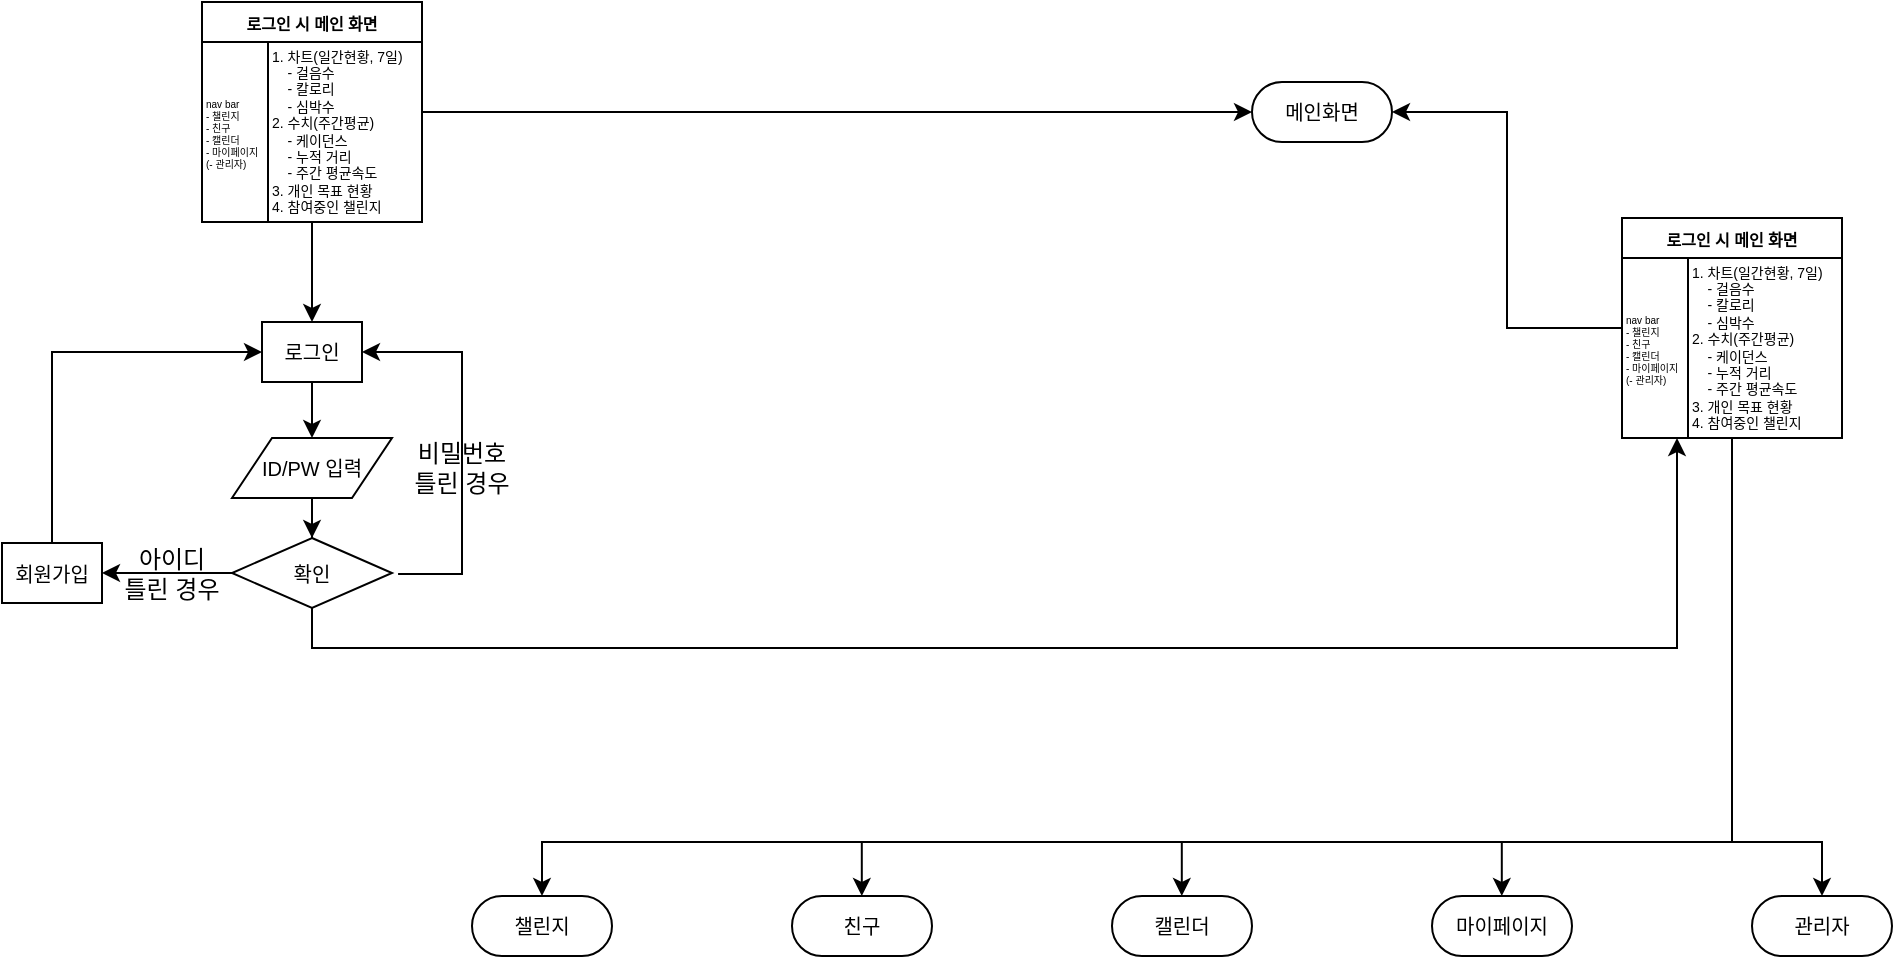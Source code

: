 <mxfile version="24.8.4">
  <diagram id="C5RBs43oDa-KdzZeNtuy" name="Page-1">
    <mxGraphModel dx="989" dy="538" grid="1" gridSize="10" guides="1" tooltips="1" connect="1" arrows="1" fold="1" page="1" pageScale="1" pageWidth="3300" pageHeight="4681" math="0" shadow="0">
      <root>
        <mxCell id="WIyWlLk6GJQsqaUBKTNV-0" />
        <mxCell id="WIyWlLk6GJQsqaUBKTNV-1" parent="WIyWlLk6GJQsqaUBKTNV-0" />
        <mxCell id="nzZ4FxFaHw3Rwc8KyCAv-1" value="&lt;span style=&quot;font-size: 10px;&quot;&gt;메인화면&lt;/span&gt;" style="html=1;dashed=0;whiteSpace=wrap;shape=mxgraph.dfd.start" vertex="1" parent="WIyWlLk6GJQsqaUBKTNV-1">
          <mxGeometry x="1685" y="60" width="70" height="30" as="geometry" />
        </mxCell>
        <mxCell id="nzZ4FxFaHw3Rwc8KyCAv-51" style="edgeStyle=orthogonalEdgeStyle;rounded=0;orthogonalLoop=1;jettySize=auto;html=1;exitX=0.5;exitY=0;exitDx=0;exitDy=0;entryX=0;entryY=0.5;entryDx=0;entryDy=0;" edge="1" parent="WIyWlLk6GJQsqaUBKTNV-1" source="nzZ4FxFaHw3Rwc8KyCAv-6" target="nzZ4FxFaHw3Rwc8KyCAv-7">
          <mxGeometry relative="1" as="geometry" />
        </mxCell>
        <mxCell id="nzZ4FxFaHw3Rwc8KyCAv-6" value="&lt;font size=&quot;1&quot;&gt;회원가입&lt;/font&gt;" style="rounded=0;whiteSpace=wrap;html=1;" vertex="1" parent="WIyWlLk6GJQsqaUBKTNV-1">
          <mxGeometry x="1060" y="290.5" width="50" height="30" as="geometry" />
        </mxCell>
        <mxCell id="nzZ4FxFaHw3Rwc8KyCAv-13" value="" style="edgeStyle=orthogonalEdgeStyle;rounded=0;orthogonalLoop=1;jettySize=auto;html=1;" edge="1" parent="WIyWlLk6GJQsqaUBKTNV-1" source="nzZ4FxFaHw3Rwc8KyCAv-7" target="nzZ4FxFaHw3Rwc8KyCAv-12">
          <mxGeometry relative="1" as="geometry" />
        </mxCell>
        <mxCell id="nzZ4FxFaHw3Rwc8KyCAv-7" value="&lt;font size=&quot;1&quot;&gt;로그인&lt;/font&gt;" style="rounded=0;whiteSpace=wrap;html=1;" vertex="1" parent="WIyWlLk6GJQsqaUBKTNV-1">
          <mxGeometry x="1190" y="180" width="50" height="30" as="geometry" />
        </mxCell>
        <mxCell id="nzZ4FxFaHw3Rwc8KyCAv-17" value="" style="edgeStyle=orthogonalEdgeStyle;rounded=0;orthogonalLoop=1;jettySize=auto;html=1;" edge="1" parent="WIyWlLk6GJQsqaUBKTNV-1" source="nzZ4FxFaHw3Rwc8KyCAv-12" target="nzZ4FxFaHw3Rwc8KyCAv-16">
          <mxGeometry relative="1" as="geometry" />
        </mxCell>
        <mxCell id="nzZ4FxFaHw3Rwc8KyCAv-12" value="&lt;font size=&quot;1&quot;&gt;ID/PW 입력&lt;/font&gt;" style="shape=parallelogram;perimeter=parallelogramPerimeter;whiteSpace=wrap;html=1;fixedSize=1;" vertex="1" parent="WIyWlLk6GJQsqaUBKTNV-1">
          <mxGeometry x="1175" y="238" width="80" height="30" as="geometry" />
        </mxCell>
        <mxCell id="nzZ4FxFaHw3Rwc8KyCAv-14" value="" style="endArrow=classic;html=1;rounded=0;entryX=1;entryY=0.5;entryDx=0;entryDy=0;exitX=1.038;exitY=0.514;exitDx=0;exitDy=0;exitPerimeter=0;" edge="1" parent="WIyWlLk6GJQsqaUBKTNV-1" source="nzZ4FxFaHw3Rwc8KyCAv-16" target="nzZ4FxFaHw3Rwc8KyCAv-7">
          <mxGeometry width="50" height="50" relative="1" as="geometry">
            <mxPoint x="1754" y="189" as="sourcePoint" />
            <mxPoint x="1724" y="188" as="targetPoint" />
            <Array as="points">
              <mxPoint x="1290" y="306" />
              <mxPoint x="1290" y="195" />
            </Array>
          </mxGeometry>
        </mxCell>
        <mxCell id="nzZ4FxFaHw3Rwc8KyCAv-15" value="비밀번호&lt;div&gt;틀린 경우&lt;/div&gt;" style="text;html=1;align=center;verticalAlign=middle;whiteSpace=wrap;rounded=0;" vertex="1" parent="WIyWlLk6GJQsqaUBKTNV-1">
          <mxGeometry x="1260" y="238" width="60" height="30" as="geometry" />
        </mxCell>
        <mxCell id="nzZ4FxFaHw3Rwc8KyCAv-50" style="edgeStyle=orthogonalEdgeStyle;rounded=0;orthogonalLoop=1;jettySize=auto;html=1;exitX=0;exitY=0.5;exitDx=0;exitDy=0;entryX=1;entryY=0.5;entryDx=0;entryDy=0;" edge="1" parent="WIyWlLk6GJQsqaUBKTNV-1" source="nzZ4FxFaHw3Rwc8KyCAv-16" target="nzZ4FxFaHw3Rwc8KyCAv-6">
          <mxGeometry relative="1" as="geometry" />
        </mxCell>
        <mxCell id="nzZ4FxFaHw3Rwc8KyCAv-56" style="edgeStyle=orthogonalEdgeStyle;rounded=0;orthogonalLoop=1;jettySize=auto;html=1;exitX=0.5;exitY=1;exitDx=0;exitDy=0;entryX=0.25;entryY=1;entryDx=0;entryDy=0;" edge="1" parent="WIyWlLk6GJQsqaUBKTNV-1" source="nzZ4FxFaHw3Rwc8KyCAv-16" target="nzZ4FxFaHw3Rwc8KyCAv-22">
          <mxGeometry relative="1" as="geometry" />
        </mxCell>
        <mxCell id="nzZ4FxFaHw3Rwc8KyCAv-16" value="&lt;font size=&quot;1&quot;&gt;확인&lt;/font&gt;" style="rhombus;whiteSpace=wrap;html=1;" vertex="1" parent="WIyWlLk6GJQsqaUBKTNV-1">
          <mxGeometry x="1175" y="288" width="80" height="35" as="geometry" />
        </mxCell>
        <mxCell id="nzZ4FxFaHw3Rwc8KyCAv-19" value="아이디&lt;div&gt;틀린 경우&lt;/div&gt;" style="text;html=1;align=center;verticalAlign=middle;whiteSpace=wrap;rounded=0;" vertex="1" parent="WIyWlLk6GJQsqaUBKTNV-1">
          <mxGeometry x="1115" y="290.5" width="60" height="30" as="geometry" />
        </mxCell>
        <mxCell id="nzZ4FxFaHw3Rwc8KyCAv-26" value="" style="edgeStyle=orthogonalEdgeStyle;rounded=0;orthogonalLoop=1;jettySize=auto;html=1;entryX=1;entryY=0.5;entryDx=0;entryDy=0;entryPerimeter=0;" edge="1" parent="WIyWlLk6GJQsqaUBKTNV-1" source="nzZ4FxFaHw3Rwc8KyCAv-22" target="nzZ4FxFaHw3Rwc8KyCAv-1">
          <mxGeometry relative="1" as="geometry" />
        </mxCell>
        <mxCell id="nzZ4FxFaHw3Rwc8KyCAv-59" style="edgeStyle=orthogonalEdgeStyle;rounded=0;orthogonalLoop=1;jettySize=auto;html=1;entryX=0.5;entryY=0.5;entryDx=0;entryDy=-15;entryPerimeter=0;" edge="1" parent="WIyWlLk6GJQsqaUBKTNV-1" source="nzZ4FxFaHw3Rwc8KyCAv-22" target="nzZ4FxFaHw3Rwc8KyCAv-37">
          <mxGeometry relative="1" as="geometry">
            <mxPoint x="1690" y="440" as="targetPoint" />
            <Array as="points">
              <mxPoint x="1925" y="440" />
              <mxPoint x="1970" y="440" />
            </Array>
          </mxGeometry>
        </mxCell>
        <mxCell id="nzZ4FxFaHw3Rwc8KyCAv-60" style="edgeStyle=orthogonalEdgeStyle;rounded=0;orthogonalLoop=1;jettySize=auto;html=1;exitX=0.5;exitY=1;exitDx=0;exitDy=0;" edge="1" parent="WIyWlLk6GJQsqaUBKTNV-1" source="nzZ4FxFaHw3Rwc8KyCAv-22" target="nzZ4FxFaHw3Rwc8KyCAv-35">
          <mxGeometry relative="1" as="geometry">
            <Array as="points">
              <mxPoint x="1925" y="440" />
              <mxPoint x="1330" y="440" />
            </Array>
          </mxGeometry>
        </mxCell>
        <mxCell id="nzZ4FxFaHw3Rwc8KyCAv-22" value="&lt;font style=&quot;font-size: 8px;&quot;&gt;로그인 시 메인 화면&lt;/font&gt;" style="swimlane;whiteSpace=wrap;html=1;startSize=20;" vertex="1" parent="WIyWlLk6GJQsqaUBKTNV-1">
          <mxGeometry x="1870" y="128" width="110" height="110" as="geometry" />
        </mxCell>
        <mxCell id="nzZ4FxFaHw3Rwc8KyCAv-23" value="&lt;font style=&quot;font-size: 7px;&quot;&gt;1. 차트(일간현황, 7일)&lt;/font&gt;&lt;div style=&quot;font-size: 7px;&quot;&gt;&lt;font style=&quot;font-size: 7px;&quot;&gt;&amp;nbsp; &amp;nbsp; - 걸음수&lt;/font&gt;&lt;/div&gt;&lt;div style=&quot;font-size: 7px;&quot;&gt;&lt;font style=&quot;font-size: 7px;&quot;&gt;&amp;nbsp; &amp;nbsp; - 칼로리&lt;/font&gt;&lt;/div&gt;&lt;div style=&quot;font-size: 7px;&quot;&gt;&lt;font style=&quot;font-size: 7px;&quot;&gt;&amp;nbsp; &amp;nbsp; - 심박수&lt;/font&gt;&lt;/div&gt;&lt;div style=&quot;font-size: 7px;&quot;&gt;&lt;font style=&quot;font-size: 7px;&quot;&gt;2. 수치(주간평균)&lt;/font&gt;&lt;/div&gt;&lt;div style=&quot;font-size: 7px;&quot;&gt;&lt;font style=&quot;font-size: 7px;&quot;&gt;&amp;nbsp; &amp;nbsp; - 케이던스&lt;/font&gt;&lt;/div&gt;&lt;div style=&quot;font-size: 7px;&quot;&gt;&lt;font style=&quot;font-size: 7px;&quot;&gt;&amp;nbsp; &amp;nbsp; - 누적 거리&lt;/font&gt;&lt;/div&gt;&lt;div style=&quot;font-size: 7px;&quot;&gt;&lt;font style=&quot;font-size: 7px;&quot;&gt;&amp;nbsp; &amp;nbsp; - 주간 평균속도&lt;/font&gt;&lt;/div&gt;&lt;div style=&quot;font-size: 7px;&quot;&gt;&lt;font style=&quot;font-size: 7px;&quot;&gt;3. 개인 목표 현황&lt;/font&gt;&lt;/div&gt;&lt;div style=&quot;font-size: 7px;&quot;&gt;&lt;font style=&quot;font-size: 7px;&quot;&gt;4. 참여중인 챌린지&lt;/font&gt;&lt;/div&gt;" style="text;html=1;align=left;verticalAlign=middle;whiteSpace=wrap;rounded=0;fontSize=7;" vertex="1" parent="nzZ4FxFaHw3Rwc8KyCAv-22">
          <mxGeometry x="33" y="23.5" width="80" height="82.5" as="geometry" />
        </mxCell>
        <mxCell id="nzZ4FxFaHw3Rwc8KyCAv-27" value="" style="endArrow=none;html=1;rounded=0;" edge="1" parent="nzZ4FxFaHw3Rwc8KyCAv-22">
          <mxGeometry width="50" height="50" relative="1" as="geometry">
            <mxPoint x="33" y="110" as="sourcePoint" />
            <mxPoint x="33" y="20" as="targetPoint" />
          </mxGeometry>
        </mxCell>
        <mxCell id="nzZ4FxFaHw3Rwc8KyCAv-28" value="nav bar&lt;div style=&quot;font-size: 5px;&quot;&gt;- 챌린지&lt;/div&gt;&lt;div style=&quot;font-size: 5px;&quot;&gt;- 친구&lt;/div&gt;&lt;div style=&quot;font-size: 5px;&quot;&gt;- 캘린더&lt;/div&gt;&lt;div style=&quot;font-size: 5px;&quot;&gt;- 마이페이지&lt;/div&gt;&lt;div style=&quot;font-size: 5px;&quot;&gt;(- 관리자)&lt;/div&gt;" style="text;html=1;align=left;verticalAlign=middle;whiteSpace=wrap;rounded=0;fontSize=5;" vertex="1" parent="nzZ4FxFaHw3Rwc8KyCAv-22">
          <mxGeometry y="49.75" width="47" height="30" as="geometry" />
        </mxCell>
        <mxCell id="nzZ4FxFaHw3Rwc8KyCAv-35" value="&lt;span style=&quot;font-size: 10px;&quot;&gt;챌린지&lt;/span&gt;" style="html=1;dashed=0;whiteSpace=wrap;shape=mxgraph.dfd.start" vertex="1" parent="WIyWlLk6GJQsqaUBKTNV-1">
          <mxGeometry x="1295" y="467" width="70" height="30" as="geometry" />
        </mxCell>
        <mxCell id="nzZ4FxFaHw3Rwc8KyCAv-37" value="&lt;span style=&quot;font-size: 10px;&quot;&gt;관리자&lt;/span&gt;" style="html=1;dashed=0;whiteSpace=wrap;shape=mxgraph.dfd.start" vertex="1" parent="WIyWlLk6GJQsqaUBKTNV-1">
          <mxGeometry x="1935" y="467" width="70" height="30" as="geometry" />
        </mxCell>
        <mxCell id="nzZ4FxFaHw3Rwc8KyCAv-38" value="&lt;span style=&quot;font-size: 10px;&quot;&gt;마이페이지&lt;/span&gt;" style="html=1;dashed=0;whiteSpace=wrap;shape=mxgraph.dfd.start" vertex="1" parent="WIyWlLk6GJQsqaUBKTNV-1">
          <mxGeometry x="1775" y="467" width="70" height="30" as="geometry" />
        </mxCell>
        <mxCell id="nzZ4FxFaHw3Rwc8KyCAv-39" value="&lt;span style=&quot;font-size: 10px;&quot;&gt;캘린더&lt;/span&gt;" style="html=1;dashed=0;whiteSpace=wrap;shape=mxgraph.dfd.start" vertex="1" parent="WIyWlLk6GJQsqaUBKTNV-1">
          <mxGeometry x="1615" y="467" width="70" height="30" as="geometry" />
        </mxCell>
        <mxCell id="nzZ4FxFaHw3Rwc8KyCAv-40" value="&lt;span style=&quot;font-size: 10px;&quot;&gt;친구&lt;/span&gt;" style="html=1;dashed=0;whiteSpace=wrap;shape=mxgraph.dfd.start" vertex="1" parent="WIyWlLk6GJQsqaUBKTNV-1">
          <mxGeometry x="1455" y="467" width="70" height="30" as="geometry" />
        </mxCell>
        <mxCell id="nzZ4FxFaHw3Rwc8KyCAv-43" value="" style="endArrow=classic;html=1;rounded=0;" edge="1" parent="WIyWlLk6GJQsqaUBKTNV-1">
          <mxGeometry width="50" height="50" relative="1" as="geometry">
            <mxPoint x="1489.9" y="440" as="sourcePoint" />
            <mxPoint x="1489.9" y="467" as="targetPoint" />
          </mxGeometry>
        </mxCell>
        <mxCell id="nzZ4FxFaHw3Rwc8KyCAv-44" value="" style="endArrow=classic;html=1;rounded=0;" edge="1" parent="WIyWlLk6GJQsqaUBKTNV-1">
          <mxGeometry width="50" height="50" relative="1" as="geometry">
            <mxPoint x="1649.9" y="440" as="sourcePoint" />
            <mxPoint x="1649.9" y="467" as="targetPoint" />
          </mxGeometry>
        </mxCell>
        <mxCell id="nzZ4FxFaHw3Rwc8KyCAv-45" value="" style="endArrow=classic;html=1;rounded=0;" edge="1" parent="WIyWlLk6GJQsqaUBKTNV-1">
          <mxGeometry width="50" height="50" relative="1" as="geometry">
            <mxPoint x="1809.9" y="440" as="sourcePoint" />
            <mxPoint x="1809.9" y="467" as="targetPoint" />
          </mxGeometry>
        </mxCell>
        <mxCell id="nzZ4FxFaHw3Rwc8KyCAv-58" style="edgeStyle=orthogonalEdgeStyle;rounded=0;orthogonalLoop=1;jettySize=auto;html=1;exitX=0.5;exitY=1;exitDx=0;exitDy=0;entryX=0.5;entryY=0;entryDx=0;entryDy=0;" edge="1" parent="WIyWlLk6GJQsqaUBKTNV-1" source="nzZ4FxFaHw3Rwc8KyCAv-52" target="nzZ4FxFaHw3Rwc8KyCAv-7">
          <mxGeometry relative="1" as="geometry" />
        </mxCell>
        <mxCell id="nzZ4FxFaHw3Rwc8KyCAv-52" value="&lt;font style=&quot;font-size: 8px;&quot;&gt;로그인 시 메인 화면&lt;/font&gt;" style="swimlane;whiteSpace=wrap;html=1;startSize=20;" vertex="1" parent="WIyWlLk6GJQsqaUBKTNV-1">
          <mxGeometry x="1160" y="20" width="110" height="110" as="geometry" />
        </mxCell>
        <mxCell id="nzZ4FxFaHw3Rwc8KyCAv-53" value="&lt;font style=&quot;font-size: 7px;&quot;&gt;1. 차트(일간현황, 7일)&lt;/font&gt;&lt;div style=&quot;font-size: 7px;&quot;&gt;&lt;font style=&quot;font-size: 7px;&quot;&gt;&amp;nbsp; &amp;nbsp; - 걸음수&lt;/font&gt;&lt;/div&gt;&lt;div style=&quot;font-size: 7px;&quot;&gt;&lt;font style=&quot;font-size: 7px;&quot;&gt;&amp;nbsp; &amp;nbsp; - 칼로리&lt;/font&gt;&lt;/div&gt;&lt;div style=&quot;font-size: 7px;&quot;&gt;&lt;font style=&quot;font-size: 7px;&quot;&gt;&amp;nbsp; &amp;nbsp; - 심박수&lt;/font&gt;&lt;/div&gt;&lt;div style=&quot;font-size: 7px;&quot;&gt;&lt;font style=&quot;font-size: 7px;&quot;&gt;2. 수치(주간평균)&lt;/font&gt;&lt;/div&gt;&lt;div style=&quot;font-size: 7px;&quot;&gt;&lt;font style=&quot;font-size: 7px;&quot;&gt;&amp;nbsp; &amp;nbsp; - 케이던스&lt;/font&gt;&lt;/div&gt;&lt;div style=&quot;font-size: 7px;&quot;&gt;&lt;font style=&quot;font-size: 7px;&quot;&gt;&amp;nbsp; &amp;nbsp; - 누적 거리&lt;/font&gt;&lt;/div&gt;&lt;div style=&quot;font-size: 7px;&quot;&gt;&lt;font style=&quot;font-size: 7px;&quot;&gt;&amp;nbsp; &amp;nbsp; - 주간 평균속도&lt;/font&gt;&lt;/div&gt;&lt;div style=&quot;font-size: 7px;&quot;&gt;&lt;font style=&quot;font-size: 7px;&quot;&gt;3. 개인 목표 현황&lt;/font&gt;&lt;/div&gt;&lt;div style=&quot;font-size: 7px;&quot;&gt;&lt;font style=&quot;font-size: 7px;&quot;&gt;4. 참여중인 챌린지&lt;/font&gt;&lt;/div&gt;" style="text;html=1;align=left;verticalAlign=middle;whiteSpace=wrap;rounded=0;fontSize=7;" vertex="1" parent="nzZ4FxFaHw3Rwc8KyCAv-52">
          <mxGeometry x="33" y="23.5" width="80" height="82.5" as="geometry" />
        </mxCell>
        <mxCell id="nzZ4FxFaHw3Rwc8KyCAv-54" value="" style="endArrow=none;html=1;rounded=0;" edge="1" parent="nzZ4FxFaHw3Rwc8KyCAv-52">
          <mxGeometry width="50" height="50" relative="1" as="geometry">
            <mxPoint x="33" y="110" as="sourcePoint" />
            <mxPoint x="33" y="20" as="targetPoint" />
          </mxGeometry>
        </mxCell>
        <mxCell id="nzZ4FxFaHw3Rwc8KyCAv-55" value="nav bar&lt;div style=&quot;font-size: 5px;&quot;&gt;- 챌린지&lt;/div&gt;&lt;div style=&quot;font-size: 5px;&quot;&gt;- 친구&lt;/div&gt;&lt;div style=&quot;font-size: 5px;&quot;&gt;- 캘린더&lt;/div&gt;&lt;div style=&quot;font-size: 5px;&quot;&gt;- 마이페이지&lt;/div&gt;&lt;div style=&quot;font-size: 5px;&quot;&gt;(- 관리자)&lt;/div&gt;" style="text;html=1;align=left;verticalAlign=middle;whiteSpace=wrap;rounded=0;fontSize=5;" vertex="1" parent="nzZ4FxFaHw3Rwc8KyCAv-52">
          <mxGeometry y="49.75" width="47" height="30" as="geometry" />
        </mxCell>
        <mxCell id="nzZ4FxFaHw3Rwc8KyCAv-61" style="edgeStyle=orthogonalEdgeStyle;rounded=0;orthogonalLoop=1;jettySize=auto;html=1;entryX=0;entryY=0.5;entryDx=0;entryDy=0;entryPerimeter=0;" edge="1" parent="WIyWlLk6GJQsqaUBKTNV-1" source="nzZ4FxFaHw3Rwc8KyCAv-52" target="nzZ4FxFaHw3Rwc8KyCAv-1">
          <mxGeometry relative="1" as="geometry" />
        </mxCell>
      </root>
    </mxGraphModel>
  </diagram>
</mxfile>
